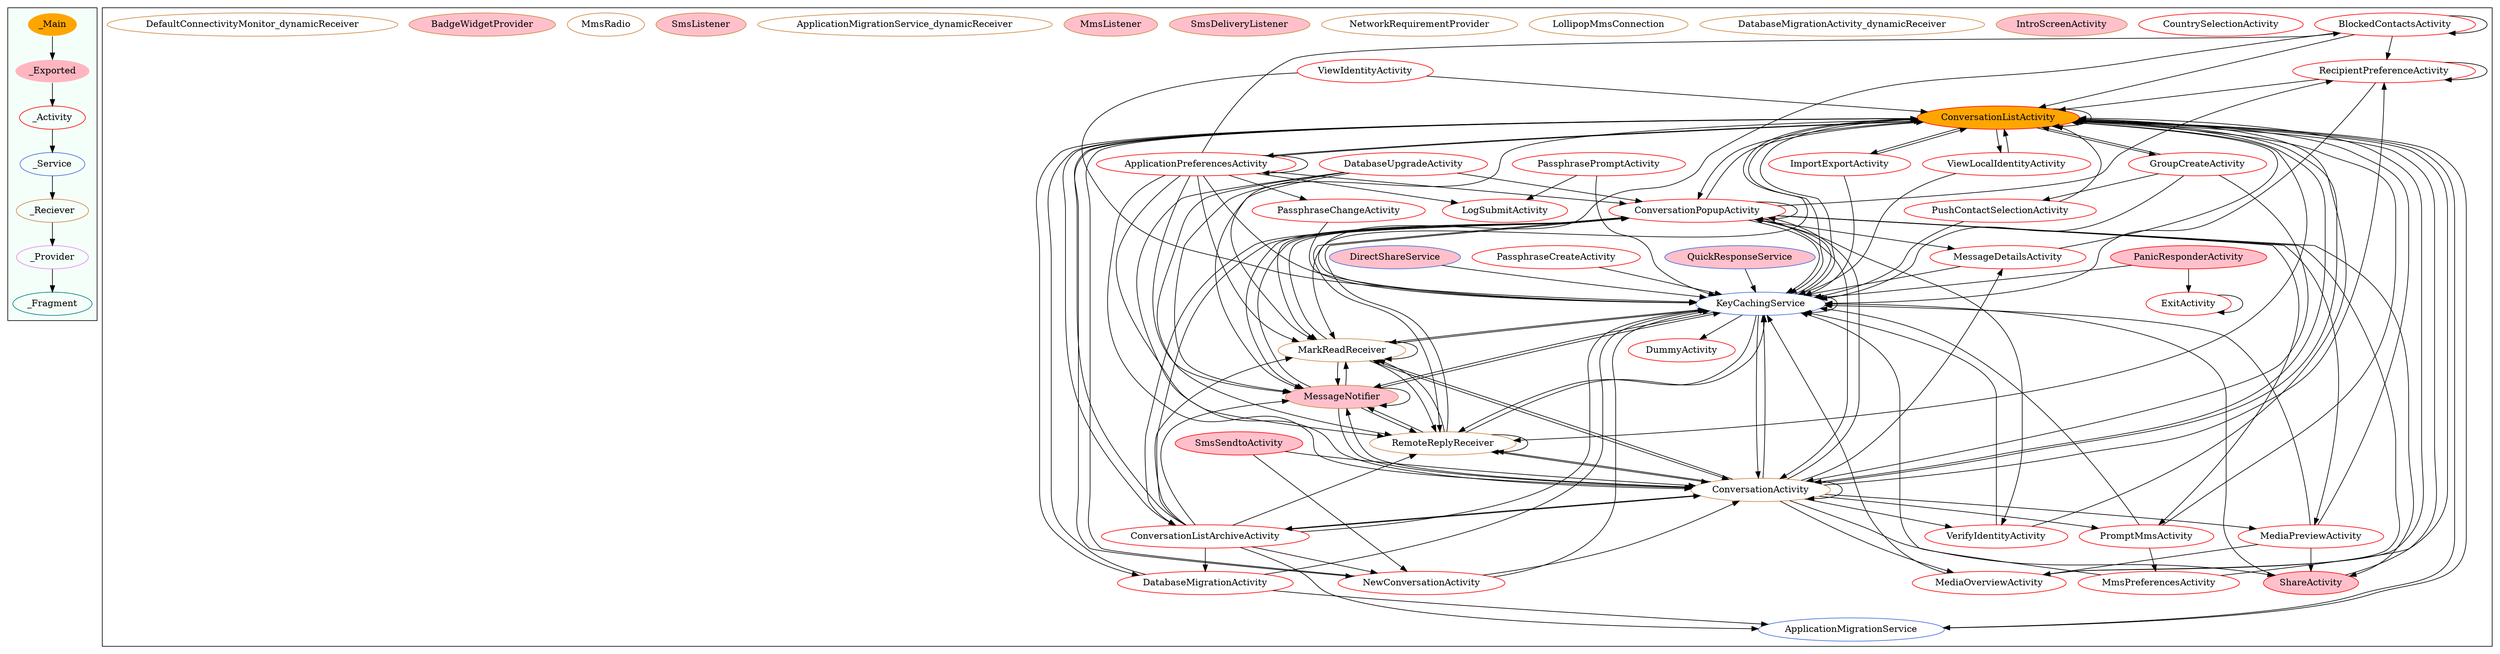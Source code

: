 digraph G {
subgraph cluster_legend{ 
bgcolor=mintcream;
_Activity[color = red];
_Service[color = royalblue];
_Provider[color = violet];
_Reciever[color = peru];
_Fragment[color = teal];
_Main[style=filled, fillcolor=orange, color = mintcream];
_Exported[style=filled, fillcolor=lightpink, color = mintcream];
_Main -> _Exported -> _Activity -> _Service -> _Reciever -> _Provider -> _Fragment; 
}
subgraph cluster_component{ 
BlockedContactsActivity[color = red];
PushContactSelectionActivity[color = red];
MessageDetailsActivity[color = red];
ShareActivity[style=filled, fillcolor=pink, color = red];
ConversationPopupActivity[color = red];
LogSubmitActivity[color = red];
ConversationActivity[color = red];
ViewLocalIdentityActivity[color = red];
PanicResponderActivity[style=filled, fillcolor=pink, color = red];
MmsPreferencesActivity[color = red];
ConversationListArchiveActivity[color = red];
MediaPreviewActivity[color = red];
CountrySelectionActivity[color = red];
GroupCreateActivity[color = red];
ImportExportActivity[color = red];
PromptMmsActivity[color = red];
ApplicationPreferencesActivity[color = red];
RecipientPreferenceActivity[color = red];
ViewIdentityActivity[color = red];
MediaOverviewActivity[color = red];
NewConversationActivity[color = red];
DatabaseUpgradeActivity[color = red];
PassphraseChangeActivity[color = red];
VerifyIdentityActivity[color = red];
IntroScreenActivity[color = red];
ExitActivity[color = red];
DummyActivity[color = red];
ConversationListActivity[style=filled, fillcolor=orange, color = red];
PassphraseCreateActivity[color = red];
PassphrasePromptActivity[color = red];
DatabaseMigrationActivity[color = red];
SmsSendtoActivity[style=filled, fillcolor=pink, color = red];
ApplicationMigrationService[color = royalblue];
QuickResponseService[style=filled, fillcolor=pink, color = royalblue];
DirectShareService[style=filled, fillcolor=pink, color = royalblue];
KeyCachingService[color = royalblue];
RemoteReplyReceiver[color = peru];
IntroScreenActivity[style=filled, fillcolor=pink, color = peru];
DatabaseMigrationActivity_dynamicReceiver[color = peru];
LollipopMmsConnection[color = peru];
NetworkRequirementProvider[color = peru];
ConversationActivity[color = peru];
MessageNotifier[style=filled, fillcolor=pink, color = peru];
SmsDeliveryListener[style=filled, fillcolor=pink, color = peru];
MmsListener[style=filled, fillcolor=pink, color = peru];
MarkReadReceiver[color = peru];
ApplicationMigrationService_dynamicReceiver[color = peru];
MessageNotifier[style=filled, fillcolor=pink, color = peru];
SmsListener[style=filled, fillcolor=pink, color = peru];
MmsRadio[color = peru];
BadgeWidgetProvider[style=filled, fillcolor=pink, color = peru];
DefaultConnectivityMonitor_dynamicReceiver[color = peru];
BlockedContactsActivity->RecipientPreferenceActivity;
BlockedContactsActivity->ConversationListActivity;
BlockedContactsActivity->BlockedContactsActivity;
BlockedContactsActivity->KeyCachingService;
RemoteReplyReceiver->MarkReadReceiver;
RemoteReplyReceiver->RemoteReplyReceiver;
RemoteReplyReceiver->ConversationActivity;
RemoteReplyReceiver->ConversationPopupActivity;
RemoteReplyReceiver->MessageNotifier;
RemoteReplyReceiver->KeyCachingService;
PushContactSelectionActivity->ConversationListActivity;
PushContactSelectionActivity->KeyCachingService;
MessageDetailsActivity->KeyCachingService;
MessageDetailsActivity->ConversationListActivity;
MessageNotifier->ConversationActivity;
MessageNotifier->RemoteReplyReceiver;
MessageNotifier->ConversationPopupActivity;
MessageNotifier->MarkReadReceiver;
MessageNotifier->KeyCachingService;
MessageNotifier->MessageNotifier;
ShareActivity->ConversationListActivity;
ShareActivity->KeyCachingService;
MarkReadReceiver->MarkReadReceiver;
MarkReadReceiver->RemoteReplyReceiver;
MarkReadReceiver->ConversationActivity;
MarkReadReceiver->ConversationPopupActivity;
MarkReadReceiver->MessageNotifier;
MarkReadReceiver->KeyCachingService;
ConversationPopupActivity->MarkReadReceiver;
ConversationPopupActivity->ConversationActivity;
ConversationPopupActivity->PromptMmsActivity;
ConversationPopupActivity->ConversationPopupActivity;
ConversationPopupActivity->ShareActivity;
ConversationPopupActivity->RemoteReplyReceiver;
ConversationPopupActivity->ConversationListActivity;
ConversationPopupActivity->VerifyIdentityActivity;
ConversationPopupActivity->MessageNotifier;
ConversationPopupActivity->ConversationListArchiveActivity;
ConversationPopupActivity->MediaPreviewActivity;
ConversationPopupActivity->MessageDetailsActivity;
ConversationPopupActivity->RecipientPreferenceActivity;
ConversationPopupActivity->MediaOverviewActivity;
ConversationPopupActivity->KeyCachingService;
ConversationActivity->ConversationPopupActivity;
ConversationActivity->ConversationActivity;
ConversationActivity->MarkReadReceiver;
ConversationActivity->RemoteReplyReceiver;
ConversationActivity->MediaPreviewActivity;
ConversationActivity->ShareActivity;
ConversationActivity->PromptMmsActivity;
ConversationActivity->ConversationListArchiveActivity;
ConversationActivity->ConversationListActivity;
ConversationActivity->RecipientPreferenceActivity;
ConversationActivity->MessageNotifier;
ConversationActivity->MessageDetailsActivity;
ConversationActivity->VerifyIdentityActivity;
ConversationActivity->KeyCachingService;
ConversationActivity->MediaOverviewActivity;
ViewLocalIdentityActivity->ConversationListActivity;
ViewLocalIdentityActivity->KeyCachingService;
PanicResponderActivity->KeyCachingService;
PanicResponderActivity->ExitActivity;
MmsPreferencesActivity->KeyCachingService;
MmsPreferencesActivity->ConversationListActivity;
ConversationListArchiveActivity->MarkReadReceiver;
ConversationListArchiveActivity->RemoteReplyReceiver;
ConversationListArchiveActivity->ConversationPopupActivity;
ConversationListArchiveActivity->ConversationActivity;
ConversationListArchiveActivity->MessageNotifier;
ConversationListArchiveActivity->DatabaseMigrationActivity;
ConversationListArchiveActivity->ConversationListActivity;
ConversationListArchiveActivity->ApplicationMigrationService;
ConversationListArchiveActivity->NewConversationActivity;
ConversationListArchiveActivity->KeyCachingService;
MediaPreviewActivity->MediaOverviewActivity;
MediaPreviewActivity->ShareActivity;
MediaPreviewActivity->ConversationListActivity;
MediaPreviewActivity->KeyCachingService;
GroupCreateActivity->ConversationListActivity;
GroupCreateActivity->ConversationActivity;
GroupCreateActivity->KeyCachingService;
GroupCreateActivity->PushContactSelectionActivity;
ImportExportActivity->ConversationListActivity;
ImportExportActivity->KeyCachingService;
PromptMmsActivity->ConversationListActivity;
PromptMmsActivity->KeyCachingService;
PromptMmsActivity->MmsPreferencesActivity;
ApplicationPreferencesActivity->ConversationActivity;
ApplicationPreferencesActivity->ConversationPopupActivity;
ApplicationPreferencesActivity->KeyCachingService;
ApplicationPreferencesActivity->MarkReadReceiver;
ApplicationPreferencesActivity->RemoteReplyReceiver;
ApplicationPreferencesActivity->ConversationListActivity;
ApplicationPreferencesActivity->PassphraseChangeActivity;
ApplicationPreferencesActivity->LogSubmitActivity;
ApplicationPreferencesActivity->BlockedContactsActivity;
ApplicationPreferencesActivity->MessageNotifier;
ApplicationPreferencesActivity->ApplicationPreferencesActivity;
RecipientPreferenceActivity->KeyCachingService;
RecipientPreferenceActivity->ConversationListActivity;
RecipientPreferenceActivity->RecipientPreferenceActivity;
KeyCachingService->ConversationPopupActivity;
KeyCachingService->MarkReadReceiver;
KeyCachingService->ConversationActivity;
KeyCachingService->RemoteReplyReceiver;
KeyCachingService->ConversationListActivity;
KeyCachingService->KeyCachingService;
KeyCachingService->MessageNotifier;
KeyCachingService->DummyActivity;
ViewIdentityActivity->KeyCachingService;
ViewIdentityActivity->ConversationListActivity;
ApplicationMigrationService->ConversationListActivity;
MediaOverviewActivity->KeyCachingService;
MediaOverviewActivity->ConversationListActivity;
QuickResponseService->KeyCachingService;
NewConversationActivity->KeyCachingService;
NewConversationActivity->ConversationListActivity;
NewConversationActivity->ConversationActivity;
DatabaseUpgradeActivity->ConversationActivity;
DatabaseUpgradeActivity->ConversationPopupActivity;
DatabaseUpgradeActivity->RemoteReplyReceiver;
DatabaseUpgradeActivity->MarkReadReceiver;
DatabaseUpgradeActivity->MessageNotifier;
PassphraseChangeActivity->KeyCachingService;
VerifyIdentityActivity->ConversationListActivity;
VerifyIdentityActivity->KeyCachingService;
ExitActivity->ExitActivity;
ConversationListActivity->MarkReadReceiver;
ConversationListActivity->ConversationPopupActivity;
ConversationListActivity->RemoteReplyReceiver;
ConversationListActivity->ConversationActivity;
ConversationListActivity->ConversationListActivity;
ConversationListActivity->KeyCachingService;
ConversationListActivity->MessageNotifier;
ConversationListActivity->DatabaseMigrationActivity;
ConversationListActivity->GroupCreateActivity;
ConversationListActivity->ConversationListArchiveActivity;
ConversationListActivity->NewConversationActivity;
ConversationListActivity->ApplicationMigrationService;
ConversationListActivity->ImportExportActivity;
ConversationListActivity->ViewLocalIdentityActivity;
ConversationListActivity->ApplicationPreferencesActivity;
DirectShareService->KeyCachingService;
PassphraseCreateActivity->KeyCachingService;
PassphrasePromptActivity->LogSubmitActivity;
PassphrasePromptActivity->KeyCachingService;
DatabaseMigrationActivity->ApplicationMigrationService;
DatabaseMigrationActivity->ConversationListActivity;
DatabaseMigrationActivity->KeyCachingService;
SmsSendtoActivity->NewConversationActivity;
SmsSendtoActivity->ConversationActivity;
}
}
